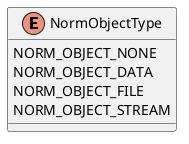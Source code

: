 @startuml
enum NormObjectType {
    NORM_OBJECT_NONE
    NORM_OBJECT_DATA
    NORM_OBJECT_FILE
    NORM_OBJECT_STREAM
}
@enduml